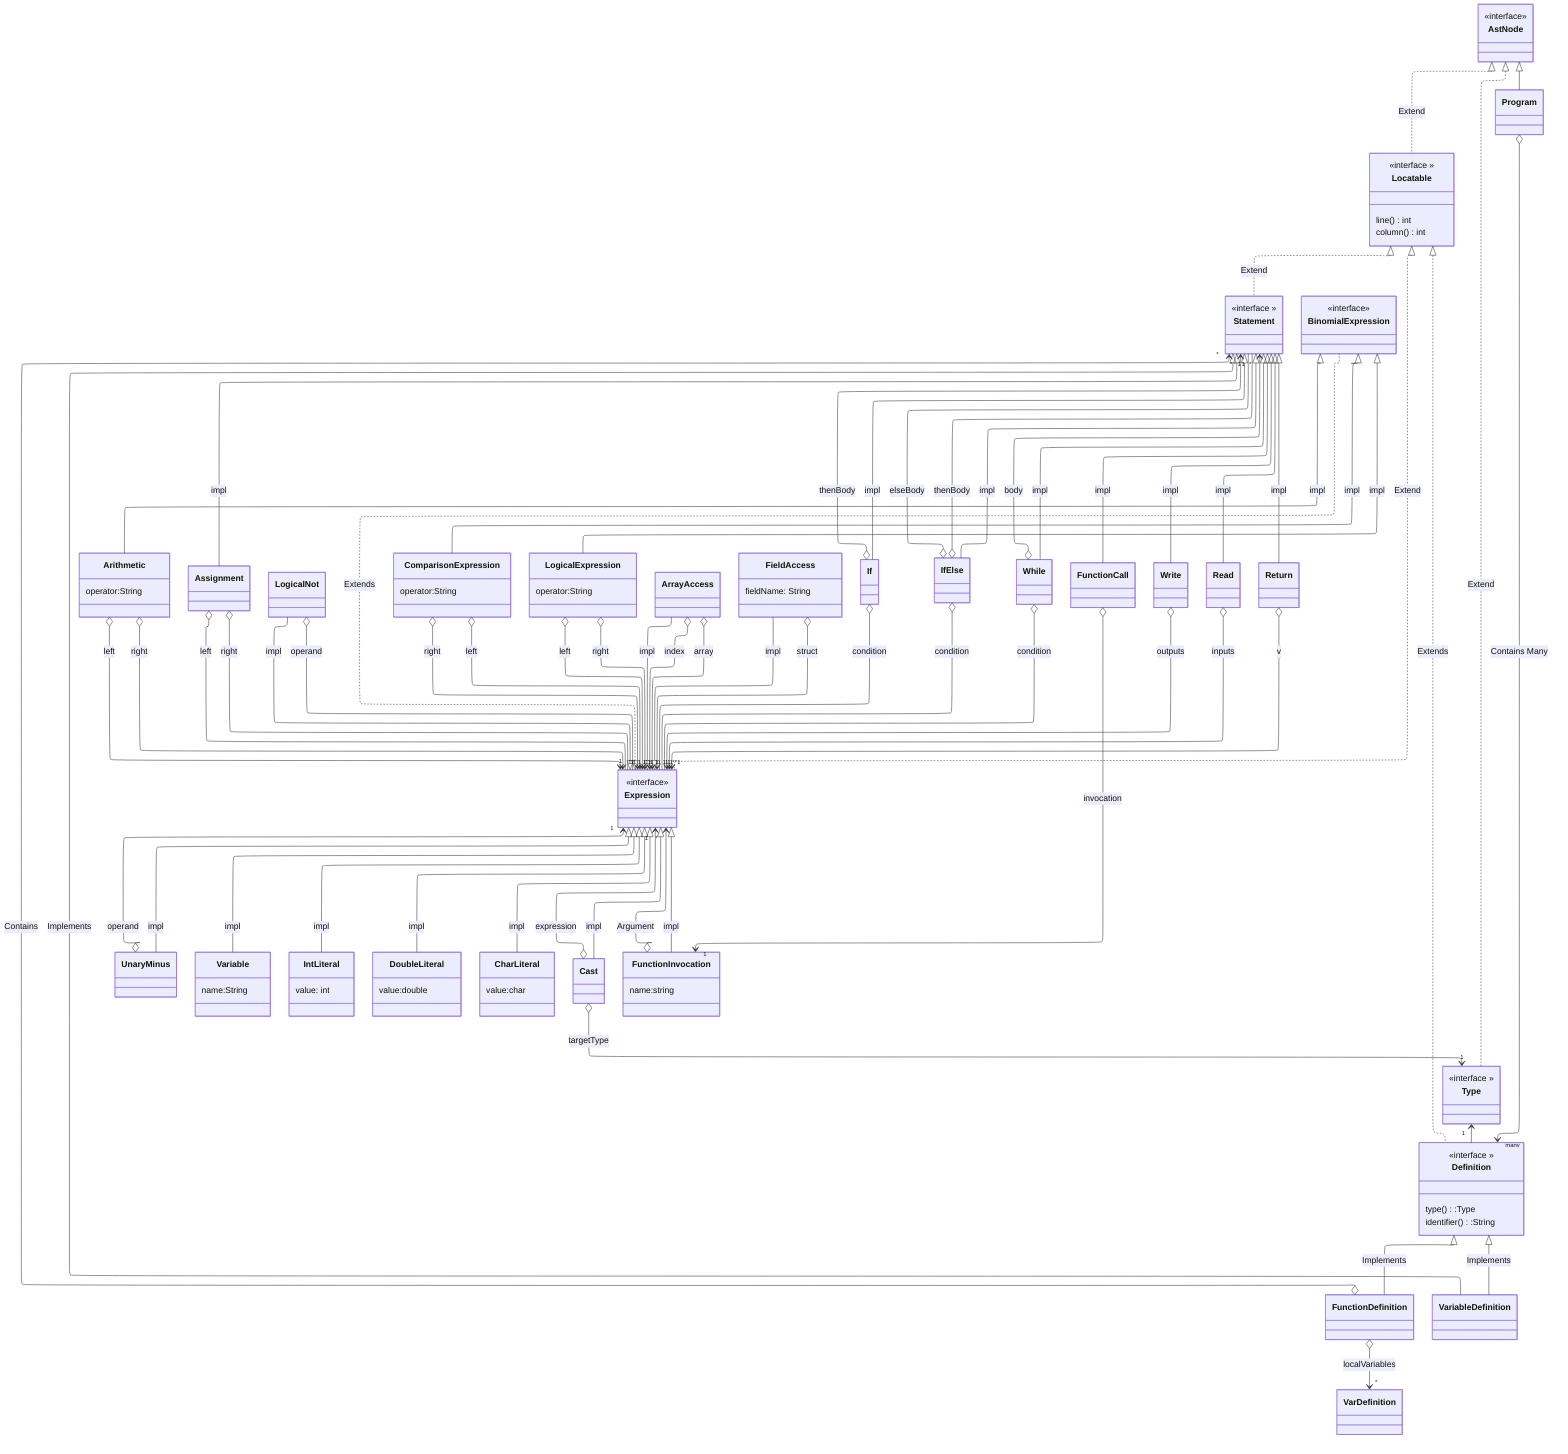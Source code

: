 ---
config:
  layout: elk
---
classDiagram
    class AstNode {
       <<interface>>
    }
    class Locatable {
        <<interface >>
        line()  int 
        column() int 
    }
    AstNode <|.. Locatable : Extend 
        class Definition{
        <<interface >>
        type():Type
        identifier():String
    }
    class  FunctionDefinition{
    }
    class VariableDefinition{
    }
    Definition <|-- FunctionDefinition:Implements
    Definition <|-- VariableDefinition:Implements
    Locatable <|.. Definition: Extends 
    class  Program {
    }
    AstNode <|-- Program
    Program o--> "many" Definition: Contains Many 
    class Type{
        <<interface >>
    }
    AstNode <|.. Type:Extend
    Type "1" <--  Definition

    class Statement{
        <<interface >>
    }
    Locatable <|..  Statement :Extend
    FunctionDefinition o--> "*" Statement : Contains
    FunctionDefinition o--> "*" VarDefinition : localVariables

    Statement <|-- VariableDefinition : Implements
    class Expression{
        <<interface>>
    }

    
    class UnaryMinus{
    
    }
    

    
    class Variable {
        name:String
    }
    class IntLiteral{
        value: int
    }
    class Arithmetic{
        operator:String
    }
    Expression <|-- UnaryMinus:impl 
    Expression <|-- Variable:impl 
    Expression <|-- IntLiteral:impl 
    BinomialExpression <|-- Arithmetic:impl 
    UnaryMinus o--> "1" Expression : operand 
    Locatable <|.. Expression: Extend


    class Assignment{

    }

    Statement <|-- Assignment:impl

    Assignment o--  "1" Expression :left 
    Assignment o--  "1" Expression :right
    class DoubleLiteral {
        value:double
    }

    class CharLiteral{
        value:char
    }

    %% cast is an expression that contains a type to cast into and an 
    %% expression that needs to be evaluated to a type that can be cast to type
    class Cast{
    }
    Cast o--> "1" Type: targetType
    Cast o--> "1" Expression: expression

    Expression <|-- DoubleLiteral:impl

    Expression <|-- CharLiteral:impl
        Expression <|-- Cast:impl


    class BinomialExpression{
        <<interface>>
    }

    Expression <|.. BinomialExpression:Extends


    class LogicalNot{

    }
    Expression <|-- LogicalNot:impl 
    LogicalNot o-- "1" Expression: operand



    class ComparisonExpression{
        operator:String

    }

    BinomialExpression <|-- ComparisonExpression:impl

    %% ComparisonExpression needs its two operands
    ComparisonExpression o--> "1" Expression : left
    ComparisonExpression o--> "1" Expression : right

    %% LogicalExpression needs its two operands  
    LogicalExpression o--> "1" Expression : left
    LogicalExpression o--> "1" Expression : right

    %% Arithmetic Node needs its two operands  
    Arithmetic o--> "1" Expression : left
    Arithmetic o--> "1" Expression : right


    
    class LogicalExpression{

        operator:String  
    }

    BinomialExpression <|-- LogicalExpression:impl


    %% array access requires both an index expression and an array expression.
    %% that is, ArrayAccess has one expression that evaluates to an array
    %% like `getArray()` and another which evaluates to an index `4+1` 
    
    class ArrayAccess{
    
    }

    Expression <|-- ArrayAccess :impl
    ArrayAccess o--> "1" Expression: array
    ArrayAccess o--> "1" Expression: index


    %% call_func()
    class FunctionInvocation{
        name:string
    }
    %% argument list is basically a list of 0 or more expressions
    Expression <|-- FunctionInvocation: impl
    FunctionInvocation o--> "*" Expression: Argument 


    
        
    %% expression.string
    %% the lhs can evaluate to a struct, like getCar().model
    %% rhs is not expression. just a string identifier because it cannot evaluate to anything
    class FieldAccess {
        fieldName: String
    }
    Expression <|-- FieldAccess : impl
    FieldAccess o--> "1" Expression : struct

    %% of statement without an else clause
    %% if in c syntax:
    %% if (condition){
    %% 
    %% }
    %% condition is an expression that evaluates to true
    %% meaning that we need a bool type
    class If{

    }
    Statement <|-- If: impl 
    If o-- "1" Expression : condition
    If o--> "*" Statement : thenBody
    
    class IfElse{

    }
    Statement <|-- IfElse: impl 
    IfElse o-- "1" Expression : condition 
    IfElse o-- "1" Statement : thenBody
    IfElse o-- "1" Statement : elseBody
    %% while(condition is true){
    %% }
    class While{

    }
    Statement <|-- While: impl 
    While o-- "1" Expression : condition
    While o--> "*" Statement : body 


    %% function call as statement (for procedures)
class FunctionCall {
}
Statement <|-- FunctionCall : impl
FunctionCall o--> "1" FunctionInvocation : invocation


    %% keep for later...
    %% inside strict you can define local variables or recursive structure
    %% they can be arrays with [], anomyous (no name following the strict) 
    %% or named, if followed by a name.
    %%class StructDefinition{

    %% }

    %%Definition <|-- StructDefinition: imp

    

%% write and read statements for I/O
%% write a+b;
class Write {
}
Statement <|-- Write : impl
Write o--> "*" Expression : outputs


class Read {
}
Statement <|-- Read : impl
Read o--> "*" Expression : inputs  
%% read x; - must be lvalue

%% return statement - spec says expression is required
class Return {
}
Statement <|-- Return : impl
Return o--> "1" Expression : v